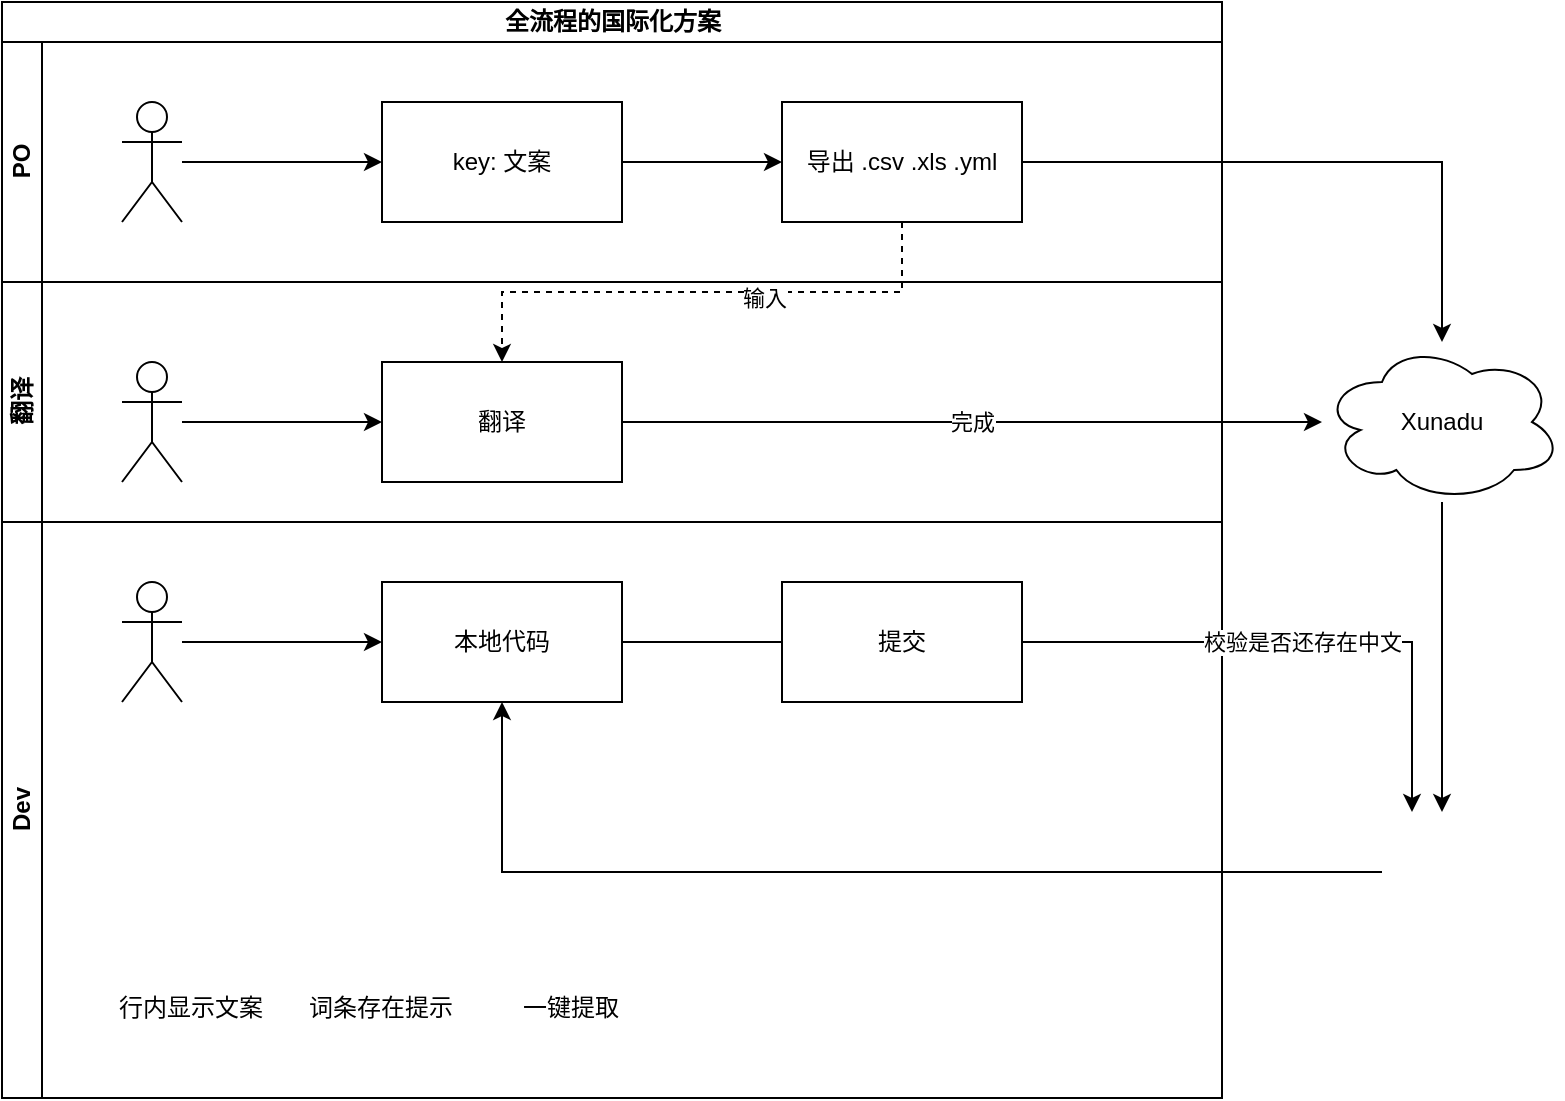 <mxfile version="21.1.0" type="device" pages="2">
  <diagram name="协作流程" id="dRFtEXje5AOy7EUQO8F5">
    <mxGraphModel dx="1428" dy="682" grid="1" gridSize="10" guides="1" tooltips="1" connect="1" arrows="1" fold="1" page="1" pageScale="1" pageWidth="827" pageHeight="1169" math="0" shadow="0">
      <root>
        <mxCell id="0" />
        <mxCell id="1" parent="0" />
        <mxCell id="d4yMCNJULWijdKn85JOz-1" value="全流程的国际化方案" style="swimlane;childLayout=stackLayout;resizeParent=1;resizeParentMax=0;horizontal=1;startSize=20;horizontalStack=0;html=1;" parent="1" vertex="1">
          <mxGeometry x="50" y="120" width="610" height="548" as="geometry" />
        </mxCell>
        <mxCell id="d4yMCNJULWijdKn85JOz-2" value="PO" style="swimlane;startSize=20;horizontal=0;html=1;" parent="d4yMCNJULWijdKn85JOz-1" vertex="1">
          <mxGeometry y="20" width="610" height="120" as="geometry" />
        </mxCell>
        <mxCell id="d4yMCNJULWijdKn85JOz-12" value="" style="edgeStyle=orthogonalEdgeStyle;rounded=0;orthogonalLoop=1;jettySize=auto;html=1;" parent="d4yMCNJULWijdKn85JOz-2" source="d4yMCNJULWijdKn85JOz-10" target="d4yMCNJULWijdKn85JOz-11" edge="1">
          <mxGeometry relative="1" as="geometry" />
        </mxCell>
        <mxCell id="d4yMCNJULWijdKn85JOz-10" value="" style="shape=umlActor;verticalLabelPosition=bottom;verticalAlign=top;html=1;outlineConnect=0;" parent="d4yMCNJULWijdKn85JOz-2" vertex="1">
          <mxGeometry x="60" y="30" width="30" height="60" as="geometry" />
        </mxCell>
        <mxCell id="d4yMCNJULWijdKn85JOz-14" value="" style="edgeStyle=orthogonalEdgeStyle;rounded=0;orthogonalLoop=1;jettySize=auto;html=1;" parent="d4yMCNJULWijdKn85JOz-2" source="d4yMCNJULWijdKn85JOz-11" target="d4yMCNJULWijdKn85JOz-13" edge="1">
          <mxGeometry relative="1" as="geometry" />
        </mxCell>
        <mxCell id="d4yMCNJULWijdKn85JOz-11" value="key: 文案" style="whiteSpace=wrap;html=1;verticalAlign=middle;" parent="d4yMCNJULWijdKn85JOz-2" vertex="1">
          <mxGeometry x="190" y="30" width="120" height="60" as="geometry" />
        </mxCell>
        <mxCell id="d4yMCNJULWijdKn85JOz-13" value="导出 .csv .xls .yml" style="whiteSpace=wrap;html=1;" parent="d4yMCNJULWijdKn85JOz-2" vertex="1">
          <mxGeometry x="390" y="30" width="120" height="60" as="geometry" />
        </mxCell>
        <mxCell id="d4yMCNJULWijdKn85JOz-3" value="翻译" style="swimlane;startSize=20;horizontal=0;html=1;" parent="d4yMCNJULWijdKn85JOz-1" vertex="1">
          <mxGeometry y="140" width="610" height="120" as="geometry" />
        </mxCell>
        <mxCell id="d4yMCNJULWijdKn85JOz-22" value="" style="edgeStyle=orthogonalEdgeStyle;rounded=0;orthogonalLoop=1;jettySize=auto;html=1;" parent="d4yMCNJULWijdKn85JOz-3" source="d4yMCNJULWijdKn85JOz-15" target="d4yMCNJULWijdKn85JOz-21" edge="1">
          <mxGeometry relative="1" as="geometry" />
        </mxCell>
        <mxCell id="d4yMCNJULWijdKn85JOz-15" value="" style="shape=umlActor;verticalLabelPosition=bottom;verticalAlign=top;html=1;outlineConnect=0;" parent="d4yMCNJULWijdKn85JOz-3" vertex="1">
          <mxGeometry x="60" y="40" width="30" height="60" as="geometry" />
        </mxCell>
        <mxCell id="d4yMCNJULWijdKn85JOz-21" value="翻译" style="whiteSpace=wrap;html=1;verticalAlign=middle;" parent="d4yMCNJULWijdKn85JOz-3" vertex="1">
          <mxGeometry x="190" y="40" width="120" height="60" as="geometry" />
        </mxCell>
        <mxCell id="d4yMCNJULWijdKn85JOz-4" value="Dev" style="swimlane;startSize=20;horizontal=0;html=1;" parent="d4yMCNJULWijdKn85JOz-1" vertex="1">
          <mxGeometry y="260" width="610" height="288" as="geometry" />
        </mxCell>
        <mxCell id="d4yMCNJULWijdKn85JOz-27" value="" style="edgeStyle=orthogonalEdgeStyle;rounded=0;orthogonalLoop=1;jettySize=auto;html=1;" parent="d4yMCNJULWijdKn85JOz-4" source="d4yMCNJULWijdKn85JOz-17" target="d4yMCNJULWijdKn85JOz-26" edge="1">
          <mxGeometry relative="1" as="geometry" />
        </mxCell>
        <mxCell id="d4yMCNJULWijdKn85JOz-17" value="" style="shape=umlActor;verticalLabelPosition=bottom;verticalAlign=top;html=1;outlineConnect=0;" parent="d4yMCNJULWijdKn85JOz-4" vertex="1">
          <mxGeometry x="60" y="30" width="30" height="60" as="geometry" />
        </mxCell>
        <mxCell id="d4yMCNJULWijdKn85JOz-26" value="本地代码" style="whiteSpace=wrap;html=1;verticalAlign=middle;" parent="d4yMCNJULWijdKn85JOz-4" vertex="1">
          <mxGeometry x="190" y="30" width="120" height="60" as="geometry" />
        </mxCell>
        <mxCell id="d4yMCNJULWijdKn85JOz-35" value="提交" style="rounded=0;whiteSpace=wrap;html=1;" parent="d4yMCNJULWijdKn85JOz-4" vertex="1">
          <mxGeometry x="390" y="30" width="120" height="60" as="geometry" />
        </mxCell>
        <mxCell id="d4yMCNJULWijdKn85JOz-34" value="" style="edgeStyle=orthogonalEdgeStyle;rounded=0;orthogonalLoop=1;jettySize=auto;html=1;entryX=0;entryY=0.5;entryDx=0;entryDy=0;endArrow=none;" parent="d4yMCNJULWijdKn85JOz-4" source="d4yMCNJULWijdKn85JOz-26" target="d4yMCNJULWijdKn85JOz-35" edge="1">
          <mxGeometry relative="1" as="geometry">
            <mxPoint x="310" y="60" as="sourcePoint" />
            <mxPoint x="705" y="145" as="targetPoint" />
          </mxGeometry>
        </mxCell>
        <mxCell id="d4yMCNJULWijdKn85JOz-36" value="行内显示文案" style="shape=image;html=1;verticalAlign=top;verticalLabelPosition=bottom;labelBackgroundColor=#ffffff;imageAspect=0;aspect=fixed;image=https://cdn1.iconfinder.com/data/icons/material-core/23/extension-128.png" parent="d4yMCNJULWijdKn85JOz-4" vertex="1">
          <mxGeometry x="70" y="181" width="48" height="48" as="geometry" />
        </mxCell>
        <mxCell id="d4yMCNJULWijdKn85JOz-37" value="词条存在提示" style="shape=image;html=1;verticalAlign=top;verticalLabelPosition=bottom;labelBackgroundColor=#ffffff;imageAspect=0;aspect=fixed;image=https://cdn1.iconfinder.com/data/icons/material-core/23/extension-128.png" parent="d4yMCNJULWijdKn85JOz-4" vertex="1">
          <mxGeometry x="165" y="181" width="48" height="48" as="geometry" />
        </mxCell>
        <mxCell id="d4yMCNJULWijdKn85JOz-38" value="一键提取" style="shape=image;html=1;verticalAlign=top;verticalLabelPosition=bottom;labelBackgroundColor=#ffffff;imageAspect=0;aspect=fixed;image=https://cdn1.iconfinder.com/data/icons/material-core/23/extension-128.png" parent="d4yMCNJULWijdKn85JOz-4" vertex="1">
          <mxGeometry x="260" y="181" width="48" height="48" as="geometry" />
        </mxCell>
        <mxCell id="d4yMCNJULWijdKn85JOz-23" style="edgeStyle=orthogonalEdgeStyle;rounded=0;orthogonalLoop=1;jettySize=auto;html=1;exitX=0.5;exitY=1;exitDx=0;exitDy=0;dashed=1;" parent="d4yMCNJULWijdKn85JOz-1" source="d4yMCNJULWijdKn85JOz-13" target="d4yMCNJULWijdKn85JOz-21" edge="1">
          <mxGeometry relative="1" as="geometry" />
        </mxCell>
        <mxCell id="d4yMCNJULWijdKn85JOz-24" value="输入" style="edgeLabel;html=1;align=center;verticalAlign=middle;resizable=0;points=[];" parent="d4yMCNJULWijdKn85JOz-23" vertex="1" connectable="0">
          <mxGeometry x="-0.23" y="3" relative="1" as="geometry">
            <mxPoint as="offset" />
          </mxGeometry>
        </mxCell>
        <mxCell id="d4yMCNJULWijdKn85JOz-31" style="edgeStyle=orthogonalEdgeStyle;rounded=0;orthogonalLoop=1;jettySize=auto;html=1;" parent="1" source="d4yMCNJULWijdKn85JOz-19" target="d4yMCNJULWijdKn85JOz-30" edge="1">
          <mxGeometry relative="1" as="geometry" />
        </mxCell>
        <mxCell id="d4yMCNJULWijdKn85JOz-19" value="Xunadu" style="ellipse;shape=cloud;whiteSpace=wrap;html=1;" parent="1" vertex="1">
          <mxGeometry x="710" y="290" width="120" height="80" as="geometry" />
        </mxCell>
        <mxCell id="d4yMCNJULWijdKn85JOz-20" style="edgeStyle=orthogonalEdgeStyle;rounded=0;orthogonalLoop=1;jettySize=auto;html=1;" parent="1" source="d4yMCNJULWijdKn85JOz-13" target="d4yMCNJULWijdKn85JOz-19" edge="1">
          <mxGeometry relative="1" as="geometry" />
        </mxCell>
        <mxCell id="d4yMCNJULWijdKn85JOz-25" value="完成" style="edgeStyle=orthogonalEdgeStyle;rounded=0;orthogonalLoop=1;jettySize=auto;html=1;" parent="1" source="d4yMCNJULWijdKn85JOz-21" target="d4yMCNJULWijdKn85JOz-19" edge="1">
          <mxGeometry relative="1" as="geometry" />
        </mxCell>
        <mxCell id="d4yMCNJULWijdKn85JOz-32" style="edgeStyle=orthogonalEdgeStyle;rounded=0;orthogonalLoop=1;jettySize=auto;html=1;entryX=0.5;entryY=1;entryDx=0;entryDy=0;" parent="1" source="d4yMCNJULWijdKn85JOz-30" target="d4yMCNJULWijdKn85JOz-26" edge="1">
          <mxGeometry relative="1" as="geometry" />
        </mxCell>
        <mxCell id="d4yMCNJULWijdKn85JOz-30" value="" style="shape=image;html=1;verticalAlign=top;verticalLabelPosition=bottom;labelBackgroundColor=#ffffff;imageAspect=0;aspect=fixed;image=https://cdn4.iconfinder.com/data/icons/socialcones/508/Gitlab-128.png" parent="1" vertex="1">
          <mxGeometry x="740" y="525" width="60" height="60" as="geometry" />
        </mxCell>
        <mxCell id="d4yMCNJULWijdKn85JOz-33" value="校验是否还存在中文" style="edgeStyle=orthogonalEdgeStyle;rounded=0;orthogonalLoop=1;jettySize=auto;html=1;entryX=0.25;entryY=0;entryDx=0;entryDy=0;startArrow=none;" parent="1" source="d4yMCNJULWijdKn85JOz-35" target="d4yMCNJULWijdKn85JOz-30" edge="1">
          <mxGeometry relative="1" as="geometry" />
        </mxCell>
      </root>
    </mxGraphModel>
  </diagram>
  <diagram id="xlY-IwBVdcNK7GmUEMle" name="语言包注册">
    <mxGraphModel dx="1428" dy="682" grid="1" gridSize="10" guides="1" tooltips="1" connect="1" arrows="1" fold="1" page="1" pageScale="1" pageWidth="827" pageHeight="1169" math="0" shadow="0">
      <root>
        <mxCell id="0" />
        <mxCell id="1" parent="0" />
        <mxCell id="cU0uUeVjWrj6S-xDZYug-4" value="" style="edgeStyle=orthogonalEdgeStyle;rounded=0;orthogonalLoop=1;jettySize=auto;html=1;" edge="1" parent="1" source="cU0uUeVjWrj6S-xDZYug-1" target="cU0uUeVjWrj6S-xDZYug-3">
          <mxGeometry relative="1" as="geometry" />
        </mxCell>
        <mxCell id="cU0uUeVjWrj6S-xDZYug-1" value="开始" style="strokeWidth=2;html=1;shape=mxgraph.flowchart.start_1;whiteSpace=wrap;" vertex="1" parent="1">
          <mxGeometry x="230" y="100" width="100" height="60" as="geometry" />
        </mxCell>
        <mxCell id="cU0uUeVjWrj6S-xDZYug-5" style="rounded=0;orthogonalLoop=1;jettySize=auto;html=1;dashed=1;" edge="1" parent="1" source="cU0uUeVjWrj6S-xDZYug-2" target="cU0uUeVjWrj6S-xDZYug-3">
          <mxGeometry relative="1" as="geometry" />
        </mxCell>
        <mxCell id="cU0uUeVjWrj6S-xDZYug-2" value="locale&lt;br&gt;timeZone&lt;br&gt;messages" style="strokeWidth=2;html=1;shape=mxgraph.flowchart.database;whiteSpace=wrap;" vertex="1" parent="1">
          <mxGeometry x="440" y="210" width="70" height="80" as="geometry" />
        </mxCell>
        <mxCell id="cU0uUeVjWrj6S-xDZYug-7" value="" style="edgeStyle=orthogonalEdgeStyle;rounded=0;orthogonalLoop=1;jettySize=auto;html=1;" edge="1" parent="1" source="cU0uUeVjWrj6S-xDZYug-14" target="cU0uUeVjWrj6S-xDZYug-6">
          <mxGeometry relative="1" as="geometry" />
        </mxCell>
        <mxCell id="cU0uUeVjWrj6S-xDZYug-3" value="创建语言包实例" style="whiteSpace=wrap;html=1;strokeWidth=2;" vertex="1" parent="1">
          <mxGeometry x="220" y="240" width="120" height="60" as="geometry" />
        </mxCell>
        <mxCell id="cU0uUeVjWrj6S-xDZYug-9" value="" style="edgeStyle=orthogonalEdgeStyle;rounded=0;orthogonalLoop=1;jettySize=auto;html=1;" edge="1" parent="1" source="cU0uUeVjWrj6S-xDZYug-6" target="cU0uUeVjWrj6S-xDZYug-8">
          <mxGeometry relative="1" as="geometry" />
        </mxCell>
        <mxCell id="cU0uUeVjWrj6S-xDZYug-6" value="注入 Vue" style="whiteSpace=wrap;html=1;strokeWidth=2;" vertex="1" parent="1">
          <mxGeometry x="414" y="490" width="120" height="60" as="geometry" />
        </mxCell>
        <mxCell id="cU0uUeVjWrj6S-xDZYug-11" style="edgeStyle=orthogonalEdgeStyle;rounded=0;orthogonalLoop=1;jettySize=auto;html=1;" edge="1" parent="1" source="cU0uUeVjWrj6S-xDZYug-8" target="cU0uUeVjWrj6S-xDZYug-10">
          <mxGeometry relative="1" as="geometry" />
        </mxCell>
        <mxCell id="cU0uUeVjWrj6S-xDZYug-8" value="业务代码使用" style="whiteSpace=wrap;html=1;strokeWidth=2;" vertex="1" parent="1">
          <mxGeometry x="414" y="600" width="120" height="60" as="geometry" />
        </mxCell>
        <mxCell id="cU0uUeVjWrj6S-xDZYug-10" value="结束" style="strokeWidth=2;html=1;shape=mxgraph.flowchart.start_1;whiteSpace=wrap;" vertex="1" parent="1">
          <mxGeometry x="424" y="720" width="100" height="60" as="geometry" />
        </mxCell>
        <mxCell id="cU0uUeVjWrj6S-xDZYug-13" value="i18nIntl" style="edgeStyle=orthogonalEdgeStyle;rounded=0;orthogonalLoop=1;jettySize=auto;html=1;" edge="1" parent="1" source="cU0uUeVjWrj6S-xDZYug-3" target="cU0uUeVjWrj6S-xDZYug-12">
          <mxGeometry relative="1" as="geometry">
            <mxPoint x="280" y="300" as="sourcePoint" />
            <mxPoint x="280" y="490" as="targetPoint" />
          </mxGeometry>
        </mxCell>
        <mxCell id="cU0uUeVjWrj6S-xDZYug-15" value="" style="edgeStyle=orthogonalEdgeStyle;rounded=0;orthogonalLoop=1;jettySize=auto;html=1;" edge="1" parent="1" source="cU0uUeVjWrj6S-xDZYug-12" target="cU0uUeVjWrj6S-xDZYug-14">
          <mxGeometry relative="1" as="geometry" />
        </mxCell>
        <mxCell id="cU0uUeVjWrj6S-xDZYug-12" value="接口请求语言补丁包" style="whiteSpace=wrap;html=1;strokeWidth=2;" vertex="1" parent="1">
          <mxGeometry x="220" y="370" width="120" height="60" as="geometry" />
        </mxCell>
        <mxCell id="cU0uUeVjWrj6S-xDZYug-14" value="覆盖已有词条" style="whiteSpace=wrap;html=1;strokeWidth=2;" vertex="1" parent="1">
          <mxGeometry x="414" y="370" width="120" height="60" as="geometry" />
        </mxCell>
      </root>
    </mxGraphModel>
  </diagram>
</mxfile>
